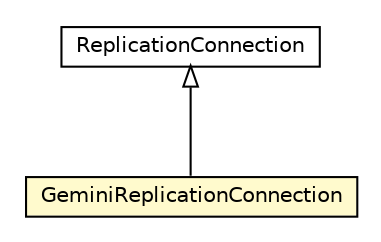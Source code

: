 #!/usr/local/bin/dot
#
# Class diagram 
# Generated by UMLGraph version R5_6_6-8-g8d7759 (http://www.umlgraph.org/)
#

digraph G {
	edge [fontname="Helvetica",fontsize=10,labelfontname="Helvetica",labelfontsize=10];
	node [fontname="Helvetica",fontsize=10,shape=plaintext];
	nodesep=0.25;
	ranksep=0.5;
	// org.dayatang.mysql.jdbc.GeminiReplicationConnection
	c53742 [label=<<table title="org.dayatang.mysql.jdbc.GeminiReplicationConnection" border="0" cellborder="1" cellspacing="0" cellpadding="2" port="p" bgcolor="lemonChiffon" href="./GeminiReplicationConnection.html">
		<tr><td><table border="0" cellspacing="0" cellpadding="1">
<tr><td align="center" balign="center"> GeminiReplicationConnection </td></tr>
		</table></td></tr>
		</table>>, URL="./GeminiReplicationConnection.html", fontname="Helvetica", fontcolor="black", fontsize=10.0];
	//org.dayatang.mysql.jdbc.GeminiReplicationConnection extends com.mysql.jdbc.ReplicationConnection
	c53807:p -> c53742:p [dir=back,arrowtail=empty];
	// com.mysql.jdbc.ReplicationConnection
	c53807 [label=<<table title="com.mysql.jdbc.ReplicationConnection" border="0" cellborder="1" cellspacing="0" cellpadding="2" port="p" href="http://java.sun.com/j2se/1.4.2/docs/api/com/mysql/jdbc/ReplicationConnection.html">
		<tr><td><table border="0" cellspacing="0" cellpadding="1">
<tr><td align="center" balign="center"> ReplicationConnection </td></tr>
		</table></td></tr>
		</table>>, URL="http://java.sun.com/j2se/1.4.2/docs/api/com/mysql/jdbc/ReplicationConnection.html", fontname="Helvetica", fontcolor="black", fontsize=10.0];
}

